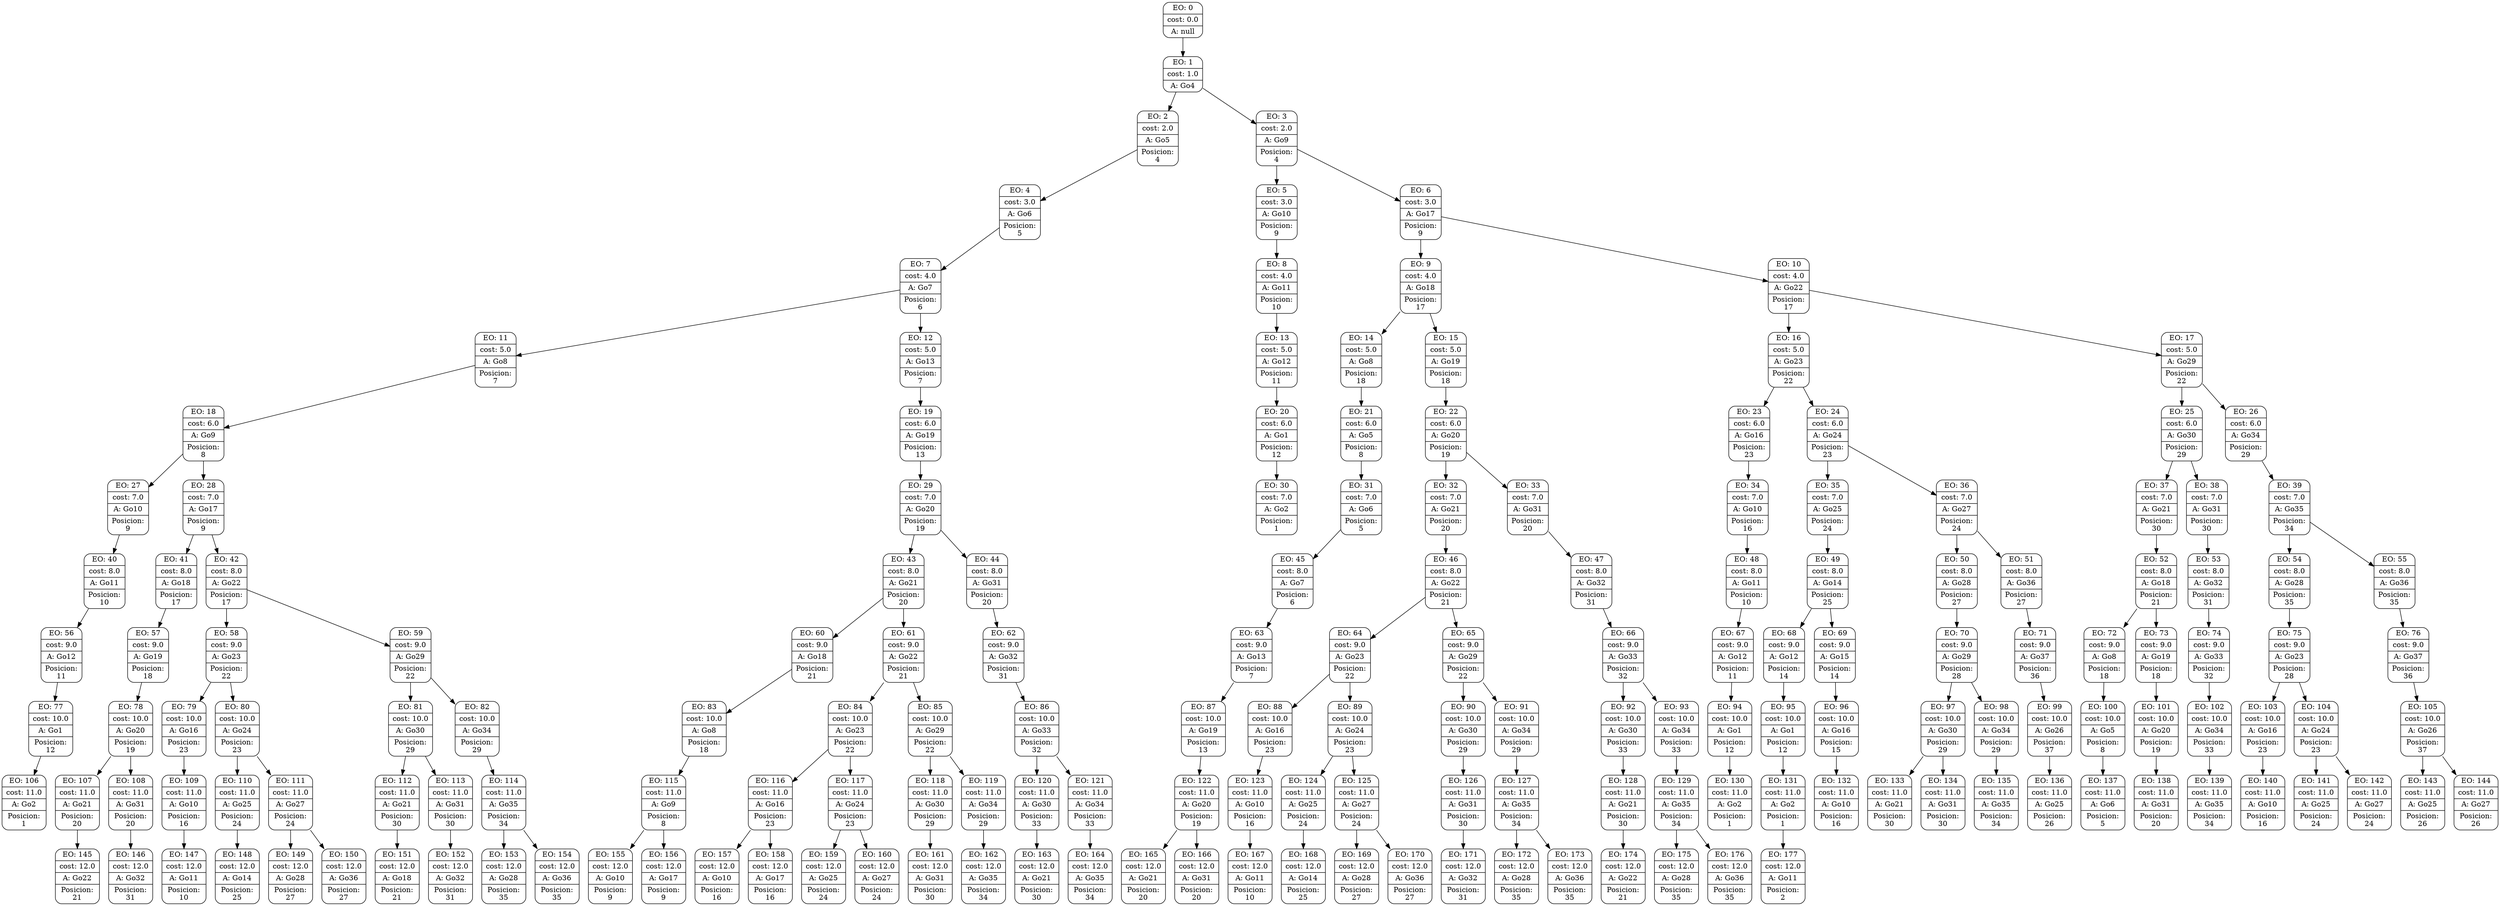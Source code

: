 digraph g {
node [shape = Mrecord];
nodo0[label="{EO: 0|cost: 0.0|A: null}"]
nodo1[label="{EO: 1|cost: 1.0|A: Go4}"]
nodo2[label="{EO: 2|cost: 2.0|A: Go5|Posicion:\n4}"]
nodo4[label="{EO: 4|cost: 3.0|A: Go6|Posicion:\n5}"]
nodo7[label="{EO: 7|cost: 4.0|A: Go7|Posicion:\n6}"]
nodo11[label="{EO: 11|cost: 5.0|A: Go8|Posicion:\n7}"]
nodo18[label="{EO: 18|cost: 6.0|A: Go9|Posicion:\n8}"]
nodo27[label="{EO: 27|cost: 7.0|A: Go10|Posicion:\n9}"]
nodo40[label="{EO: 40|cost: 8.0|A: Go11|Posicion:\n10}"]
nodo56[label="{EO: 56|cost: 9.0|A: Go12|Posicion:\n11}"]
nodo77[label="{EO: 77|cost: 10.0|A: Go1|Posicion:\n12}"]
nodo106[label="{EO: 106|cost: 11.0|A: Go2|Posicion:\n1}"]

nodo77 -> nodo106;

nodo56 -> nodo77;

nodo40 -> nodo56;

nodo27 -> nodo40;

nodo18 -> nodo27;
nodo28[label="{EO: 28|cost: 7.0|A: Go17|Posicion:\n9}"]
nodo41[label="{EO: 41|cost: 8.0|A: Go18|Posicion:\n17}"]
nodo57[label="{EO: 57|cost: 9.0|A: Go19|Posicion:\n18}"]
nodo78[label="{EO: 78|cost: 10.0|A: Go20|Posicion:\n19}"]
nodo107[label="{EO: 107|cost: 11.0|A: Go21|Posicion:\n20}"]
nodo145[label="{EO: 145|cost: 12.0|A: Go22|Posicion:\n21}"]

nodo107 -> nodo145;

nodo78 -> nodo107;
nodo108[label="{EO: 108|cost: 11.0|A: Go31|Posicion:\n20}"]
nodo146[label="{EO: 146|cost: 12.0|A: Go32|Posicion:\n31}"]

nodo108 -> nodo146;

nodo78 -> nodo108;

nodo57 -> nodo78;

nodo41 -> nodo57;

nodo28 -> nodo41;
nodo42[label="{EO: 42|cost: 8.0|A: Go22|Posicion:\n17}"]
nodo58[label="{EO: 58|cost: 9.0|A: Go23|Posicion:\n22}"]
nodo79[label="{EO: 79|cost: 10.0|A: Go16|Posicion:\n23}"]
nodo109[label="{EO: 109|cost: 11.0|A: Go10|Posicion:\n16}"]
nodo147[label="{EO: 147|cost: 12.0|A: Go11|Posicion:\n10}"]

nodo109 -> nodo147;

nodo79 -> nodo109;

nodo58 -> nodo79;
nodo80[label="{EO: 80|cost: 10.0|A: Go24|Posicion:\n23}"]
nodo110[label="{EO: 110|cost: 11.0|A: Go25|Posicion:\n24}"]
nodo148[label="{EO: 148|cost: 12.0|A: Go14|Posicion:\n25}"]

nodo110 -> nodo148;

nodo80 -> nodo110;
nodo111[label="{EO: 111|cost: 11.0|A: Go27|Posicion:\n24}"]
nodo149[label="{EO: 149|cost: 12.0|A: Go28|Posicion:\n27}"]

nodo111 -> nodo149;
nodo150[label="{EO: 150|cost: 12.0|A: Go36|Posicion:\n27}"]

nodo111 -> nodo150;

nodo80 -> nodo111;

nodo58 -> nodo80;

nodo42 -> nodo58;
nodo59[label="{EO: 59|cost: 9.0|A: Go29|Posicion:\n22}"]
nodo81[label="{EO: 81|cost: 10.0|A: Go30|Posicion:\n29}"]
nodo112[label="{EO: 112|cost: 11.0|A: Go21|Posicion:\n30}"]
nodo151[label="{EO: 151|cost: 12.0|A: Go18|Posicion:\n21}"]

nodo112 -> nodo151;

nodo81 -> nodo112;
nodo113[label="{EO: 113|cost: 11.0|A: Go31|Posicion:\n30}"]
nodo152[label="{EO: 152|cost: 12.0|A: Go32|Posicion:\n31}"]

nodo113 -> nodo152;

nodo81 -> nodo113;

nodo59 -> nodo81;
nodo82[label="{EO: 82|cost: 10.0|A: Go34|Posicion:\n29}"]
nodo114[label="{EO: 114|cost: 11.0|A: Go35|Posicion:\n34}"]
nodo153[label="{EO: 153|cost: 12.0|A: Go28|Posicion:\n35}"]

nodo114 -> nodo153;
nodo154[label="{EO: 154|cost: 12.0|A: Go36|Posicion:\n35}"]

nodo114 -> nodo154;

nodo82 -> nodo114;

nodo59 -> nodo82;

nodo42 -> nodo59;

nodo28 -> nodo42;

nodo18 -> nodo28;

nodo11 -> nodo18;

nodo7 -> nodo11;
nodo12[label="{EO: 12|cost: 5.0|A: Go13|Posicion:\n7}"]
nodo19[label="{EO: 19|cost: 6.0|A: Go19|Posicion:\n13}"]
nodo29[label="{EO: 29|cost: 7.0|A: Go20|Posicion:\n19}"]
nodo43[label="{EO: 43|cost: 8.0|A: Go21|Posicion:\n20}"]
nodo60[label="{EO: 60|cost: 9.0|A: Go18|Posicion:\n21}"]
nodo83[label="{EO: 83|cost: 10.0|A: Go8|Posicion:\n18}"]
nodo115[label="{EO: 115|cost: 11.0|A: Go9|Posicion:\n8}"]
nodo155[label="{EO: 155|cost: 12.0|A: Go10|Posicion:\n9}"]

nodo115 -> nodo155;
nodo156[label="{EO: 156|cost: 12.0|A: Go17|Posicion:\n9}"]

nodo115 -> nodo156;

nodo83 -> nodo115;

nodo60 -> nodo83;

nodo43 -> nodo60;
nodo61[label="{EO: 61|cost: 9.0|A: Go22|Posicion:\n21}"]
nodo84[label="{EO: 84|cost: 10.0|A: Go23|Posicion:\n22}"]
nodo116[label="{EO: 116|cost: 11.0|A: Go16|Posicion:\n23}"]
nodo157[label="{EO: 157|cost: 12.0|A: Go10|Posicion:\n16}"]

nodo116 -> nodo157;
nodo158[label="{EO: 158|cost: 12.0|A: Go17|Posicion:\n16}"]

nodo116 -> nodo158;

nodo84 -> nodo116;
nodo117[label="{EO: 117|cost: 11.0|A: Go24|Posicion:\n23}"]
nodo159[label="{EO: 159|cost: 12.0|A: Go25|Posicion:\n24}"]

nodo117 -> nodo159;
nodo160[label="{EO: 160|cost: 12.0|A: Go27|Posicion:\n24}"]

nodo117 -> nodo160;

nodo84 -> nodo117;

nodo61 -> nodo84;
nodo85[label="{EO: 85|cost: 10.0|A: Go29|Posicion:\n22}"]
nodo118[label="{EO: 118|cost: 11.0|A: Go30|Posicion:\n29}"]
nodo161[label="{EO: 161|cost: 12.0|A: Go31|Posicion:\n30}"]

nodo118 -> nodo161;

nodo85 -> nodo118;
nodo119[label="{EO: 119|cost: 11.0|A: Go34|Posicion:\n29}"]
nodo162[label="{EO: 162|cost: 12.0|A: Go35|Posicion:\n34}"]

nodo119 -> nodo162;

nodo85 -> nodo119;

nodo61 -> nodo85;

nodo43 -> nodo61;

nodo29 -> nodo43;
nodo44[label="{EO: 44|cost: 8.0|A: Go31|Posicion:\n20}"]
nodo62[label="{EO: 62|cost: 9.0|A: Go32|Posicion:\n31}"]
nodo86[label="{EO: 86|cost: 10.0|A: Go33|Posicion:\n32}"]
nodo120[label="{EO: 120|cost: 11.0|A: Go30|Posicion:\n33}"]
nodo163[label="{EO: 163|cost: 12.0|A: Go21|Posicion:\n30}"]

nodo120 -> nodo163;

nodo86 -> nodo120;
nodo121[label="{EO: 121|cost: 11.0|A: Go34|Posicion:\n33}"]
nodo164[label="{EO: 164|cost: 12.0|A: Go35|Posicion:\n34}"]

nodo121 -> nodo164;

nodo86 -> nodo121;

nodo62 -> nodo86;

nodo44 -> nodo62;

nodo29 -> nodo44;

nodo19 -> nodo29;

nodo12 -> nodo19;

nodo7 -> nodo12;

nodo4 -> nodo7;

nodo2 -> nodo4;

nodo1 -> nodo2;
nodo3[label="{EO: 3|cost: 2.0|A: Go9|Posicion:\n4}"]
nodo5[label="{EO: 5|cost: 3.0|A: Go10|Posicion:\n9}"]
nodo8[label="{EO: 8|cost: 4.0|A: Go11|Posicion:\n10}"]
nodo13[label="{EO: 13|cost: 5.0|A: Go12|Posicion:\n11}"]
nodo20[label="{EO: 20|cost: 6.0|A: Go1|Posicion:\n12}"]
nodo30[label="{EO: 30|cost: 7.0|A: Go2|Posicion:\n1}"]

nodo20 -> nodo30;

nodo13 -> nodo20;

nodo8 -> nodo13;

nodo5 -> nodo8;

nodo3 -> nodo5;
nodo6[label="{EO: 6|cost: 3.0|A: Go17|Posicion:\n9}"]
nodo9[label="{EO: 9|cost: 4.0|A: Go18|Posicion:\n17}"]
nodo14[label="{EO: 14|cost: 5.0|A: Go8|Posicion:\n18}"]
nodo21[label="{EO: 21|cost: 6.0|A: Go5|Posicion:\n8}"]
nodo31[label="{EO: 31|cost: 7.0|A: Go6|Posicion:\n5}"]
nodo45[label="{EO: 45|cost: 8.0|A: Go7|Posicion:\n6}"]
nodo63[label="{EO: 63|cost: 9.0|A: Go13|Posicion:\n7}"]
nodo87[label="{EO: 87|cost: 10.0|A: Go19|Posicion:\n13}"]
nodo122[label="{EO: 122|cost: 11.0|A: Go20|Posicion:\n19}"]
nodo165[label="{EO: 165|cost: 12.0|A: Go21|Posicion:\n20}"]

nodo122 -> nodo165;
nodo166[label="{EO: 166|cost: 12.0|A: Go31|Posicion:\n20}"]

nodo122 -> nodo166;

nodo87 -> nodo122;

nodo63 -> nodo87;

nodo45 -> nodo63;

nodo31 -> nodo45;

nodo21 -> nodo31;

nodo14 -> nodo21;

nodo9 -> nodo14;
nodo15[label="{EO: 15|cost: 5.0|A: Go19|Posicion:\n18}"]
nodo22[label="{EO: 22|cost: 6.0|A: Go20|Posicion:\n19}"]
nodo32[label="{EO: 32|cost: 7.0|A: Go21|Posicion:\n20}"]
nodo46[label="{EO: 46|cost: 8.0|A: Go22|Posicion:\n21}"]
nodo64[label="{EO: 64|cost: 9.0|A: Go23|Posicion:\n22}"]
nodo88[label="{EO: 88|cost: 10.0|A: Go16|Posicion:\n23}"]
nodo123[label="{EO: 123|cost: 11.0|A: Go10|Posicion:\n16}"]
nodo167[label="{EO: 167|cost: 12.0|A: Go11|Posicion:\n10}"]

nodo123 -> nodo167;

nodo88 -> nodo123;

nodo64 -> nodo88;
nodo89[label="{EO: 89|cost: 10.0|A: Go24|Posicion:\n23}"]
nodo124[label="{EO: 124|cost: 11.0|A: Go25|Posicion:\n24}"]
nodo168[label="{EO: 168|cost: 12.0|A: Go14|Posicion:\n25}"]

nodo124 -> nodo168;

nodo89 -> nodo124;
nodo125[label="{EO: 125|cost: 11.0|A: Go27|Posicion:\n24}"]
nodo169[label="{EO: 169|cost: 12.0|A: Go28|Posicion:\n27}"]

nodo125 -> nodo169;
nodo170[label="{EO: 170|cost: 12.0|A: Go36|Posicion:\n27}"]

nodo125 -> nodo170;

nodo89 -> nodo125;

nodo64 -> nodo89;

nodo46 -> nodo64;
nodo65[label="{EO: 65|cost: 9.0|A: Go29|Posicion:\n22}"]
nodo90[label="{EO: 90|cost: 10.0|A: Go30|Posicion:\n29}"]
nodo126[label="{EO: 126|cost: 11.0|A: Go31|Posicion:\n30}"]
nodo171[label="{EO: 171|cost: 12.0|A: Go32|Posicion:\n31}"]

nodo126 -> nodo171;

nodo90 -> nodo126;

nodo65 -> nodo90;
nodo91[label="{EO: 91|cost: 10.0|A: Go34|Posicion:\n29}"]
nodo127[label="{EO: 127|cost: 11.0|A: Go35|Posicion:\n34}"]
nodo172[label="{EO: 172|cost: 12.0|A: Go28|Posicion:\n35}"]

nodo127 -> nodo172;
nodo173[label="{EO: 173|cost: 12.0|A: Go36|Posicion:\n35}"]

nodo127 -> nodo173;

nodo91 -> nodo127;

nodo65 -> nodo91;

nodo46 -> nodo65;

nodo32 -> nodo46;

nodo22 -> nodo32;
nodo33[label="{EO: 33|cost: 7.0|A: Go31|Posicion:\n20}"]
nodo47[label="{EO: 47|cost: 8.0|A: Go32|Posicion:\n31}"]
nodo66[label="{EO: 66|cost: 9.0|A: Go33|Posicion:\n32}"]
nodo92[label="{EO: 92|cost: 10.0|A: Go30|Posicion:\n33}"]
nodo128[label="{EO: 128|cost: 11.0|A: Go21|Posicion:\n30}"]
nodo174[label="{EO: 174|cost: 12.0|A: Go22|Posicion:\n21}"]

nodo128 -> nodo174;

nodo92 -> nodo128;

nodo66 -> nodo92;
nodo93[label="{EO: 93|cost: 10.0|A: Go34|Posicion:\n33}"]
nodo129[label="{EO: 129|cost: 11.0|A: Go35|Posicion:\n34}"]
nodo175[label="{EO: 175|cost: 12.0|A: Go28|Posicion:\n35}"]

nodo129 -> nodo175;
nodo176[label="{EO: 176|cost: 12.0|A: Go36|Posicion:\n35}"]

nodo129 -> nodo176;

nodo93 -> nodo129;

nodo66 -> nodo93;

nodo47 -> nodo66;

nodo33 -> nodo47;

nodo22 -> nodo33;

nodo15 -> nodo22;

nodo9 -> nodo15;

nodo6 -> nodo9;
nodo10[label="{EO: 10|cost: 4.0|A: Go22|Posicion:\n17}"]
nodo16[label="{EO: 16|cost: 5.0|A: Go23|Posicion:\n22}"]
nodo23[label="{EO: 23|cost: 6.0|A: Go16|Posicion:\n23}"]
nodo34[label="{EO: 34|cost: 7.0|A: Go10|Posicion:\n16}"]
nodo48[label="{EO: 48|cost: 8.0|A: Go11|Posicion:\n10}"]
nodo67[label="{EO: 67|cost: 9.0|A: Go12|Posicion:\n11}"]
nodo94[label="{EO: 94|cost: 10.0|A: Go1|Posicion:\n12}"]
nodo130[label="{EO: 130|cost: 11.0|A: Go2|Posicion:\n1}"]

nodo94 -> nodo130;

nodo67 -> nodo94;

nodo48 -> nodo67;

nodo34 -> nodo48;

nodo23 -> nodo34;

nodo16 -> nodo23;
nodo24[label="{EO: 24|cost: 6.0|A: Go24|Posicion:\n23}"]
nodo35[label="{EO: 35|cost: 7.0|A: Go25|Posicion:\n24}"]
nodo49[label="{EO: 49|cost: 8.0|A: Go14|Posicion:\n25}"]
nodo68[label="{EO: 68|cost: 9.0|A: Go12|Posicion:\n14}"]
nodo95[label="{EO: 95|cost: 10.0|A: Go1|Posicion:\n12}"]
nodo131[label="{EO: 131|cost: 11.0|A: Go2|Posicion:\n1}"]
nodo177[label="{EO: 177|cost: 12.0|A: Go11|Posicion:\n2}"]

nodo131 -> nodo177;

nodo95 -> nodo131;

nodo68 -> nodo95;

nodo49 -> nodo68;
nodo69[label="{EO: 69|cost: 9.0|A: Go15|Posicion:\n14}"]
nodo96[label="{EO: 96|cost: 10.0|A: Go16|Posicion:\n15}"]
nodo132[label="{EO: 132|cost: 11.0|A: Go10|Posicion:\n16}"]

nodo96 -> nodo132;

nodo69 -> nodo96;

nodo49 -> nodo69;

nodo35 -> nodo49;

nodo24 -> nodo35;
nodo36[label="{EO: 36|cost: 7.0|A: Go27|Posicion:\n24}"]
nodo50[label="{EO: 50|cost: 8.0|A: Go28|Posicion:\n27}"]
nodo70[label="{EO: 70|cost: 9.0|A: Go29|Posicion:\n28}"]
nodo97[label="{EO: 97|cost: 10.0|A: Go30|Posicion:\n29}"]
nodo133[label="{EO: 133|cost: 11.0|A: Go21|Posicion:\n30}"]

nodo97 -> nodo133;
nodo134[label="{EO: 134|cost: 11.0|A: Go31|Posicion:\n30}"]

nodo97 -> nodo134;

nodo70 -> nodo97;
nodo98[label="{EO: 98|cost: 10.0|A: Go34|Posicion:\n29}"]
nodo135[label="{EO: 135|cost: 11.0|A: Go35|Posicion:\n34}"]

nodo98 -> nodo135;

nodo70 -> nodo98;

nodo50 -> nodo70;

nodo36 -> nodo50;
nodo51[label="{EO: 51|cost: 8.0|A: Go36|Posicion:\n27}"]
nodo71[label="{EO: 71|cost: 9.0|A: Go37|Posicion:\n36}"]
nodo99[label="{EO: 99|cost: 10.0|A: Go26|Posicion:\n37}"]
nodo136[label="{EO: 136|cost: 11.0|A: Go25|Posicion:\n26}"]

nodo99 -> nodo136;

nodo71 -> nodo99;

nodo51 -> nodo71;

nodo36 -> nodo51;

nodo24 -> nodo36;

nodo16 -> nodo24;

nodo10 -> nodo16;
nodo17[label="{EO: 17|cost: 5.0|A: Go29|Posicion:\n22}"]
nodo25[label="{EO: 25|cost: 6.0|A: Go30|Posicion:\n29}"]
nodo37[label="{EO: 37|cost: 7.0|A: Go21|Posicion:\n30}"]
nodo52[label="{EO: 52|cost: 8.0|A: Go18|Posicion:\n21}"]
nodo72[label="{EO: 72|cost: 9.0|A: Go8|Posicion:\n18}"]
nodo100[label="{EO: 100|cost: 10.0|A: Go5|Posicion:\n8}"]
nodo137[label="{EO: 137|cost: 11.0|A: Go6|Posicion:\n5}"]

nodo100 -> nodo137;

nodo72 -> nodo100;

nodo52 -> nodo72;
nodo73[label="{EO: 73|cost: 9.0|A: Go19|Posicion:\n18}"]
nodo101[label="{EO: 101|cost: 10.0|A: Go20|Posicion:\n19}"]
nodo138[label="{EO: 138|cost: 11.0|A: Go31|Posicion:\n20}"]

nodo101 -> nodo138;

nodo73 -> nodo101;

nodo52 -> nodo73;

nodo37 -> nodo52;

nodo25 -> nodo37;
nodo38[label="{EO: 38|cost: 7.0|A: Go31|Posicion:\n30}"]
nodo53[label="{EO: 53|cost: 8.0|A: Go32|Posicion:\n31}"]
nodo74[label="{EO: 74|cost: 9.0|A: Go33|Posicion:\n32}"]
nodo102[label="{EO: 102|cost: 10.0|A: Go34|Posicion:\n33}"]
nodo139[label="{EO: 139|cost: 11.0|A: Go35|Posicion:\n34}"]

nodo102 -> nodo139;

nodo74 -> nodo102;

nodo53 -> nodo74;

nodo38 -> nodo53;

nodo25 -> nodo38;

nodo17 -> nodo25;
nodo26[label="{EO: 26|cost: 6.0|A: Go34|Posicion:\n29}"]
nodo39[label="{EO: 39|cost: 7.0|A: Go35|Posicion:\n34}"]
nodo54[label="{EO: 54|cost: 8.0|A: Go28|Posicion:\n35}"]
nodo75[label="{EO: 75|cost: 9.0|A: Go23|Posicion:\n28}"]
nodo103[label="{EO: 103|cost: 10.0|A: Go16|Posicion:\n23}"]
nodo140[label="{EO: 140|cost: 11.0|A: Go10|Posicion:\n16}"]

nodo103 -> nodo140;

nodo75 -> nodo103;
nodo104[label="{EO: 104|cost: 10.0|A: Go24|Posicion:\n23}"]
nodo141[label="{EO: 141|cost: 11.0|A: Go25|Posicion:\n24}"]

nodo104 -> nodo141;
nodo142[label="{EO: 142|cost: 11.0|A: Go27|Posicion:\n24}"]

nodo104 -> nodo142;

nodo75 -> nodo104;

nodo54 -> nodo75;

nodo39 -> nodo54;
nodo55[label="{EO: 55|cost: 8.0|A: Go36|Posicion:\n35}"]
nodo76[label="{EO: 76|cost: 9.0|A: Go37|Posicion:\n36}"]
nodo105[label="{EO: 105|cost: 10.0|A: Go26|Posicion:\n37}"]
nodo143[label="{EO: 143|cost: 11.0|A: Go25|Posicion:\n26}"]

nodo105 -> nodo143;
nodo144[label="{EO: 144|cost: 11.0|A: Go27|Posicion:\n26}"]

nodo105 -> nodo144;

nodo76 -> nodo105;

nodo55 -> nodo76;

nodo39 -> nodo55;

nodo26 -> nodo39;

nodo17 -> nodo26;

nodo10 -> nodo17;

nodo6 -> nodo10;

nodo3 -> nodo6;

nodo1 -> nodo3;

nodo0 -> nodo1;


}